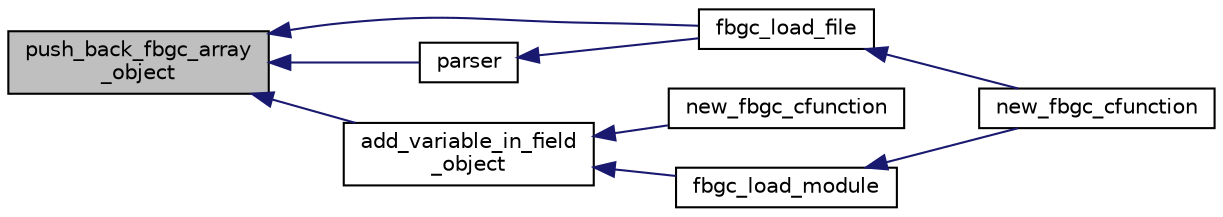 digraph "push_back_fbgc_array_object"
{
  edge [fontname="Helvetica",fontsize="10",labelfontname="Helvetica",labelfontsize="10"];
  node [fontname="Helvetica",fontsize="10",shape=record];
  rankdir="LR";
  Node43 [label="push_back_fbgc_array\l_object",height=0.2,width=0.4,color="black", fillcolor="grey75", style="filled", fontcolor="black"];
  Node43 -> Node44 [dir="back",color="midnightblue",fontsize="10",style="solid",fontname="Helvetica"];
  Node44 [label="fbgc_load_file",height=0.2,width=0.4,color="black", fillcolor="white", style="filled",URL="$fbgc_8h.html#a2aeeff0403205e54bd0dd187e4337b4a"];
  Node44 -> Node45 [dir="back",color="midnightblue",fontsize="10",style="solid",fontname="Helvetica"];
  Node45 [label="new_fbgc_cfunction",height=0.2,width=0.4,color="black", fillcolor="white", style="filled",URL="$fbgc__stl_8c.html#a23883ffe16d0cfdc1f70f3c31b650d2c"];
  Node43 -> Node46 [dir="back",color="midnightblue",fontsize="10",style="solid",fontname="Helvetica"];
  Node46 [label="add_variable_in_field\l_object",height=0.2,width=0.4,color="black", fillcolor="white", style="filled",URL="$field__object_8h.html#a3b4ac96927adceb7d098f4616c9a1974"];
  Node46 -> Node47 [dir="back",color="midnightblue",fontsize="10",style="solid",fontname="Helvetica"];
  Node47 [label="new_fbgc_cfunction",height=0.2,width=0.4,color="black", fillcolor="white", style="filled",URL="$fbgc__math_8c.html#a9eb1700a5bd425c10311d25a941c3f38"];
  Node46 -> Node48 [dir="back",color="midnightblue",fontsize="10",style="solid",fontname="Helvetica"];
  Node48 [label="fbgc_load_module",height=0.2,width=0.4,color="black", fillcolor="white", style="filled",URL="$fbgc_8h.html#a028d4bd3c990b0410fe7e03543a8ed60"];
  Node48 -> Node45 [dir="back",color="midnightblue",fontsize="10",style="solid",fontname="Helvetica"];
  Node43 -> Node49 [dir="back",color="midnightblue",fontsize="10",style="solid",fontname="Helvetica"];
  Node49 [label="parser",height=0.2,width=0.4,color="black", fillcolor="white", style="filled",URL="$parser_8h.html#a9128876c7bafe4207a35d10f2c7f12a8"];
  Node49 -> Node44 [dir="back",color="midnightblue",fontsize="10",style="solid",fontname="Helvetica"];
}
